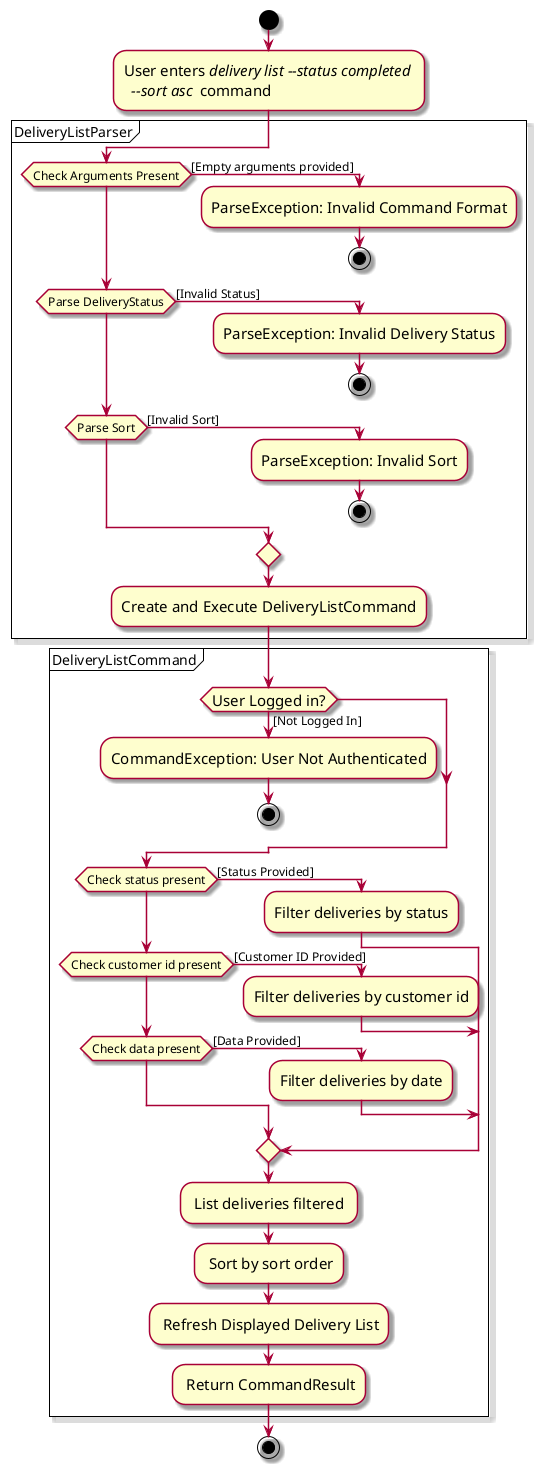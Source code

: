 @startuml
skin rose
skinparam ActivityFontSize 15
skinparam ArrowFontSize 12

!pragma useVerticalIf on
start
:User enters <i>delivery list --status completed \n <i> --sort asc </i> command;
partition DeliveryListParser {
    if (Check Arguments Present) then ([Empty arguments provided])
        :ParseException: Invalid Command Format;
        stop
    elseif (Parse DeliveryStatus) then ([Invalid Status])
        :ParseException: Invalid Delivery Status;
        stop
    elseif (Parse Sort) then ([Invalid Sort])
        :ParseException: Invalid Sort;
        stop
    endif
    :Create and Execute DeliveryListCommand;
}

partition DeliveryListCommand {
    if (User Logged in?) then ([Not Logged In])
        :CommandException: User Not Authenticated;
        stop
    endif

    if (Check status present) then ([Status Provided])
        :Filter deliveries by status;
    elseif (Check customer id present) then ([Customer ID Provided])
        :Filter deliveries by customer id;
    elseif (Check data present) then ([Data Provided])
        :Filter deliveries by date;
    endif
        : List deliveries filtered ;
        : Sort by sort order;
        : Refresh Displayed Delivery List;
        : Return CommandResult;
}

stop

@enduml
